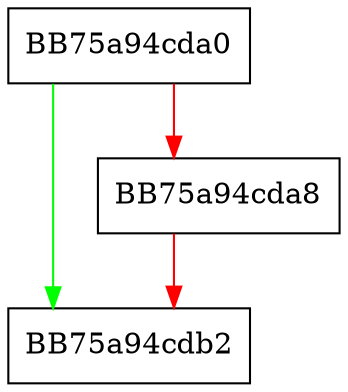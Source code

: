 digraph _Delete_this {
  node [shape="box"];
  graph [splines=ortho];
  BB75a94cda0 -> BB75a94cdb2 [color="green"];
  BB75a94cda0 -> BB75a94cda8 [color="red"];
  BB75a94cda8 -> BB75a94cdb2 [color="red"];
}